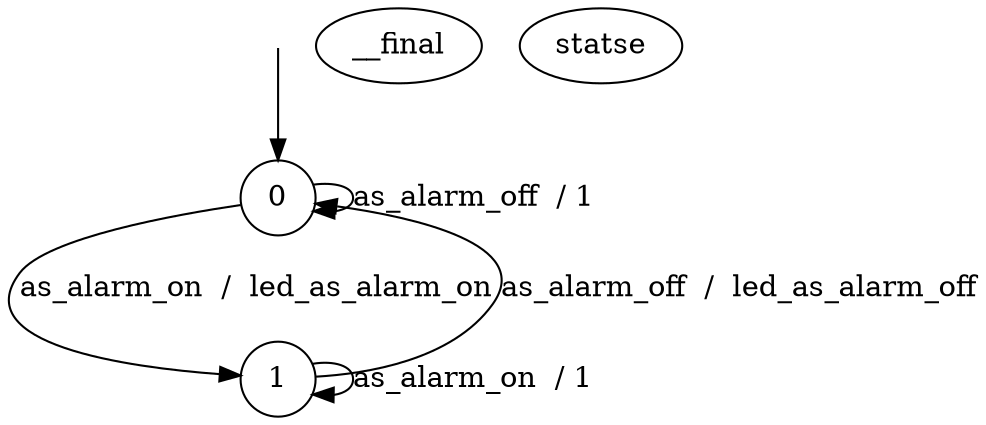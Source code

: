 digraph g {

	s0 [shape="circle" label="0"];
	s1 [shape="circle" label="1"];
	s0 -> s0 [label="as_alarm_off  / 1"];
	s0 -> s1 [label="as_alarm_on  /  led_as_alarm_on"];
	s1 -> s0 [label="as_alarm_off  /  led_as_alarm_off"];
	s1 -> s1 [label="as_alarm_on  / 1"];

__start0 [label="" shape="none" width="0" height="0"];
__start0 -> s0;
__final statse{
    s1
}
}
